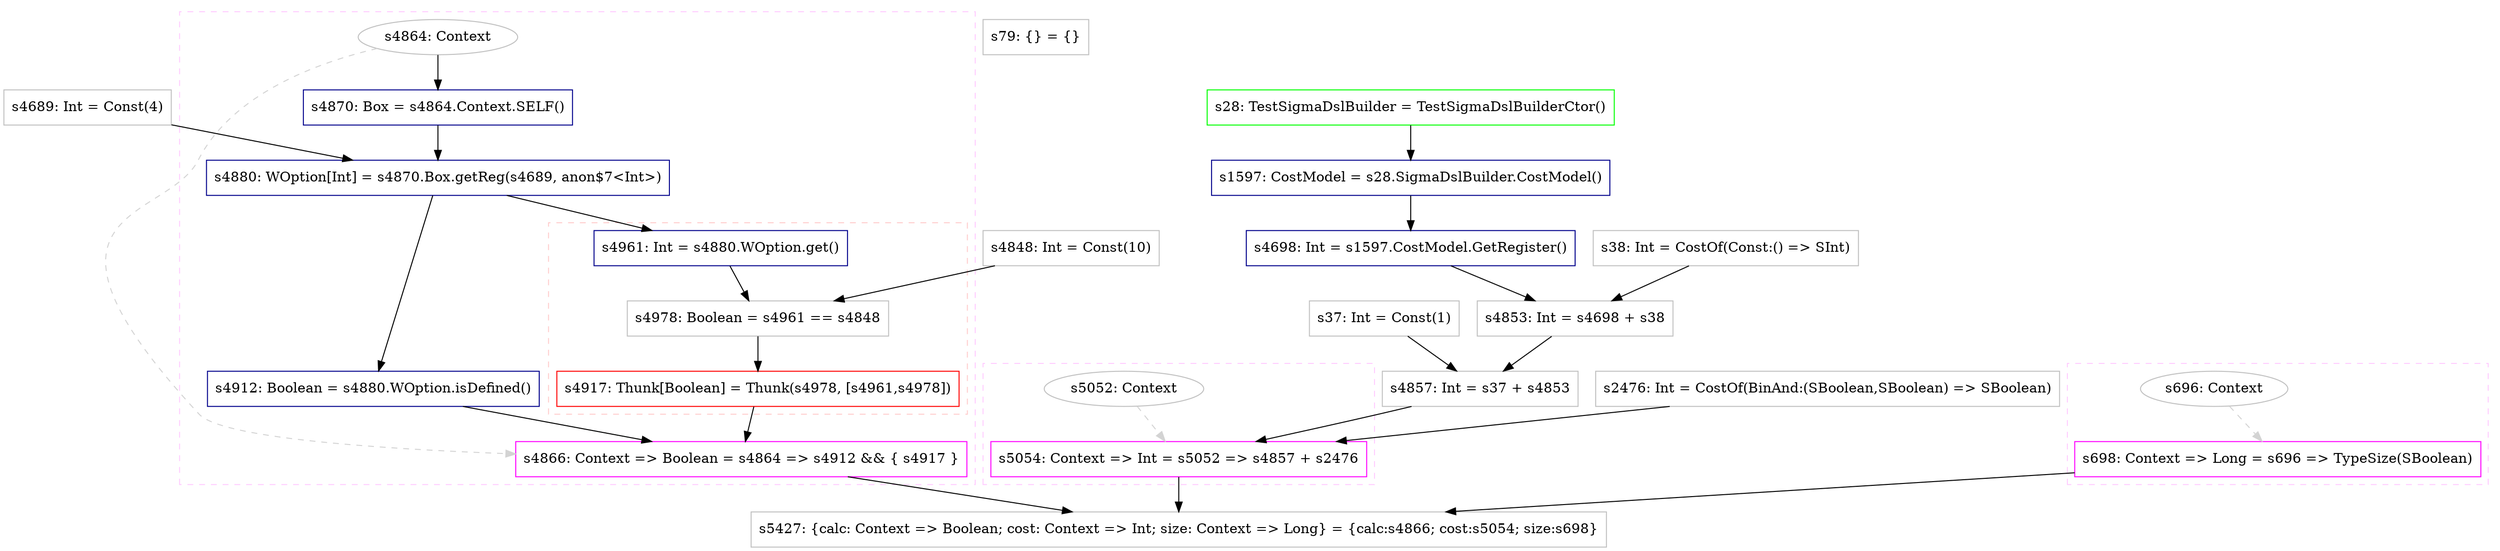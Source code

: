 digraph "lazy1" {
concentrate=true
node [style=filled, fillcolor=orangered]

"s4689" [
label="s4689: Int = Const(4)"
shape=box, color=gray, tooltip="s4689:Int", style=filled, fillcolor=white
]
"s4848" [
label="s4848: Int = Const(10)"
shape=box, color=gray, tooltip="s4848:Int", style=filled, fillcolor=white
]
subgraph cluster_s4866 {
style=dashed; color="#FFCCFF"
"s4864" [
label="s4864: Context"
shape=oval, color=gray, tooltip="s4864:Context", style=filled, fillcolor=white
]
"s4866" [
label="s4866: Context => Boolean = s4864 => s4912 && { s4917 }"
shape=box, color=magenta, tooltip="s4866:Context => Boolean", style=filled, fillcolor=white
]
{rank=source; s4864}
"s4870" [
label="s4870: Box = s4864.Context.SELF()"
shape=box, color=darkblue, tooltip="s4870:Box", style=filled, fillcolor=white
]
"s4880" [
label="s4880: WOption[Int] = s4870.Box.getReg(s4689, anon$7<Int>)"
shape=box, color=darkblue, tooltip="s4880:WOption[Int]", style=filled, fillcolor=white
]
"s4912" [
label="s4912: Boolean = s4880.WOption.isDefined()"
shape=box, color=darkblue, tooltip="s4912:Boolean", style=filled, fillcolor=white
]
subgraph cluster_s4917 {
style=dashed; color="#FFCCCC"
"s4917" [
label="s4917: Thunk[Boolean] = Thunk(s4978, [s4961,s4978])"
shape=box, color=red, tooltip="s4917:Thunk[Boolean]", style=filled, fillcolor=white
]
"s4961" [
label="s4961: Int = s4880.WOption.get()"
shape=box, color=darkblue, tooltip="s4961:Int", style=filled, fillcolor=white
]
"s4978" [
label="s4978: Boolean = s4961 == s4848"
shape=box, color=gray, tooltip="s4978:Boolean", style=filled, fillcolor=white
]
{rank=sink; s4917}
}
{rank=sink; s4866}
}
"s37" [
label="s37: Int = Const(1)"
shape=box, color=gray, tooltip="s37:Int", style=filled, fillcolor=white
]
"s28" [
label="s28: TestSigmaDslBuilder = TestSigmaDslBuilderCtor()"
shape=box, color=green, tooltip="s28:TestSigmaDslBuilder", style=filled, fillcolor=white
]
"s1597" [
label="s1597: CostModel = s28.SigmaDslBuilder.CostModel()"
shape=box, color=darkblue, tooltip="s1597:CostModel", style=filled, fillcolor=white
]
"s4698" [
label="s4698: Int = s1597.CostModel.GetRegister()"
shape=box, color=darkblue, tooltip="s4698:Int", style=filled, fillcolor=white
]
"s38" [
label="s38: Int = CostOf(Const:() => SInt)"
shape=box, color=gray, tooltip="s38:Int", style=filled, fillcolor=white
]
"s4853" [
label="s4853: Int = s4698 + s38"
shape=box, color=gray, tooltip="s4853:Int", style=filled, fillcolor=white
]
"s4857" [
label="s4857: Int = s37 + s4853"
shape=box, color=gray, tooltip="s4857:Int", style=filled, fillcolor=white
]
"s2476" [
label="s2476: Int = CostOf(BinAnd:(SBoolean,SBoolean) => SBoolean)"
shape=box, color=gray, tooltip="s2476:Int", style=filled, fillcolor=white
]
subgraph cluster_s5054 {
style=dashed; color="#FFCCFF"
"s5052" [
label="s5052: Context"
shape=oval, color=gray, tooltip="s5052:Context", style=filled, fillcolor=white
]
"s5054" [
label="s5054: Context => Int = s5052 => s4857 + s2476"
shape=box, color=magenta, tooltip="s5054:Context => Int", style=filled, fillcolor=white
]
{rank=source; s5052}
{rank=sink; s5054}
}
subgraph cluster_s698 {
style=dashed; color="#FFCCFF"
"s696" [
label="s696: Context"
shape=oval, color=gray, tooltip="s696:Context", style=filled, fillcolor=white
]
"s698" [
label="s698: Context => Long = s696 => TypeSize(SBoolean)"
shape=box, color=magenta, tooltip="s698:Context => Long", style=filled, fillcolor=white
]
{rank=source; s696}
{rank=sink; s698}
}
"s5427" [
label="s5427: {calc: Context => Boolean; cost: Context => Int; size: Context => Long} = {calc:s4866; cost:s5054; size:s698}"
shape=box, color=gray, tooltip="s5427:{calc: Context => Boolean; cost: Context => Int; size: Context => Long}", style=filled, fillcolor=white
]
"s79" [
label="s79: {} = {}"
shape=box, color=gray, tooltip="s79:{}", style=filled, fillcolor=white
]
"s4864" -> "s4870" [style=solid]
"s696" -> "s698" [style=dashed, color=lightgray, weight=0]
"s4864" -> "s4866" [style=dashed, color=lightgray, weight=0]
"s4912" -> "s4866" [style=solid]
"s4917" -> "s4866" [style=solid]
"s37" -> "s4857" [style=solid]
"s4853" -> "s4857" [style=solid]
"s4698" -> "s4853" [style=solid]
"s38" -> "s4853" [style=solid]
"s4866" -> "s5427" [style=solid]
"s5054" -> "s5427" [style=solid]
"s698" -> "s5427" [style=solid]
"s4961" -> "s4978" [style=solid]
"s4848" -> "s4978" [style=solid]
"s5052" -> "s5054" [style=dashed, color=lightgray, weight=0]
"s4857" -> "s5054" [style=solid]
"s2476" -> "s5054" [style=solid]
"s4880" -> "s4961" [style=solid]
"s1597" -> "s4698" [style=solid]
"s4870" -> "s4880" [style=solid]
"s4689" -> "s4880" [style=solid]
"s4978" -> "s4917" [style=solid]
"s4880" -> "s4912" [style=solid]
"s28" -> "s1597" [style=solid]
}
